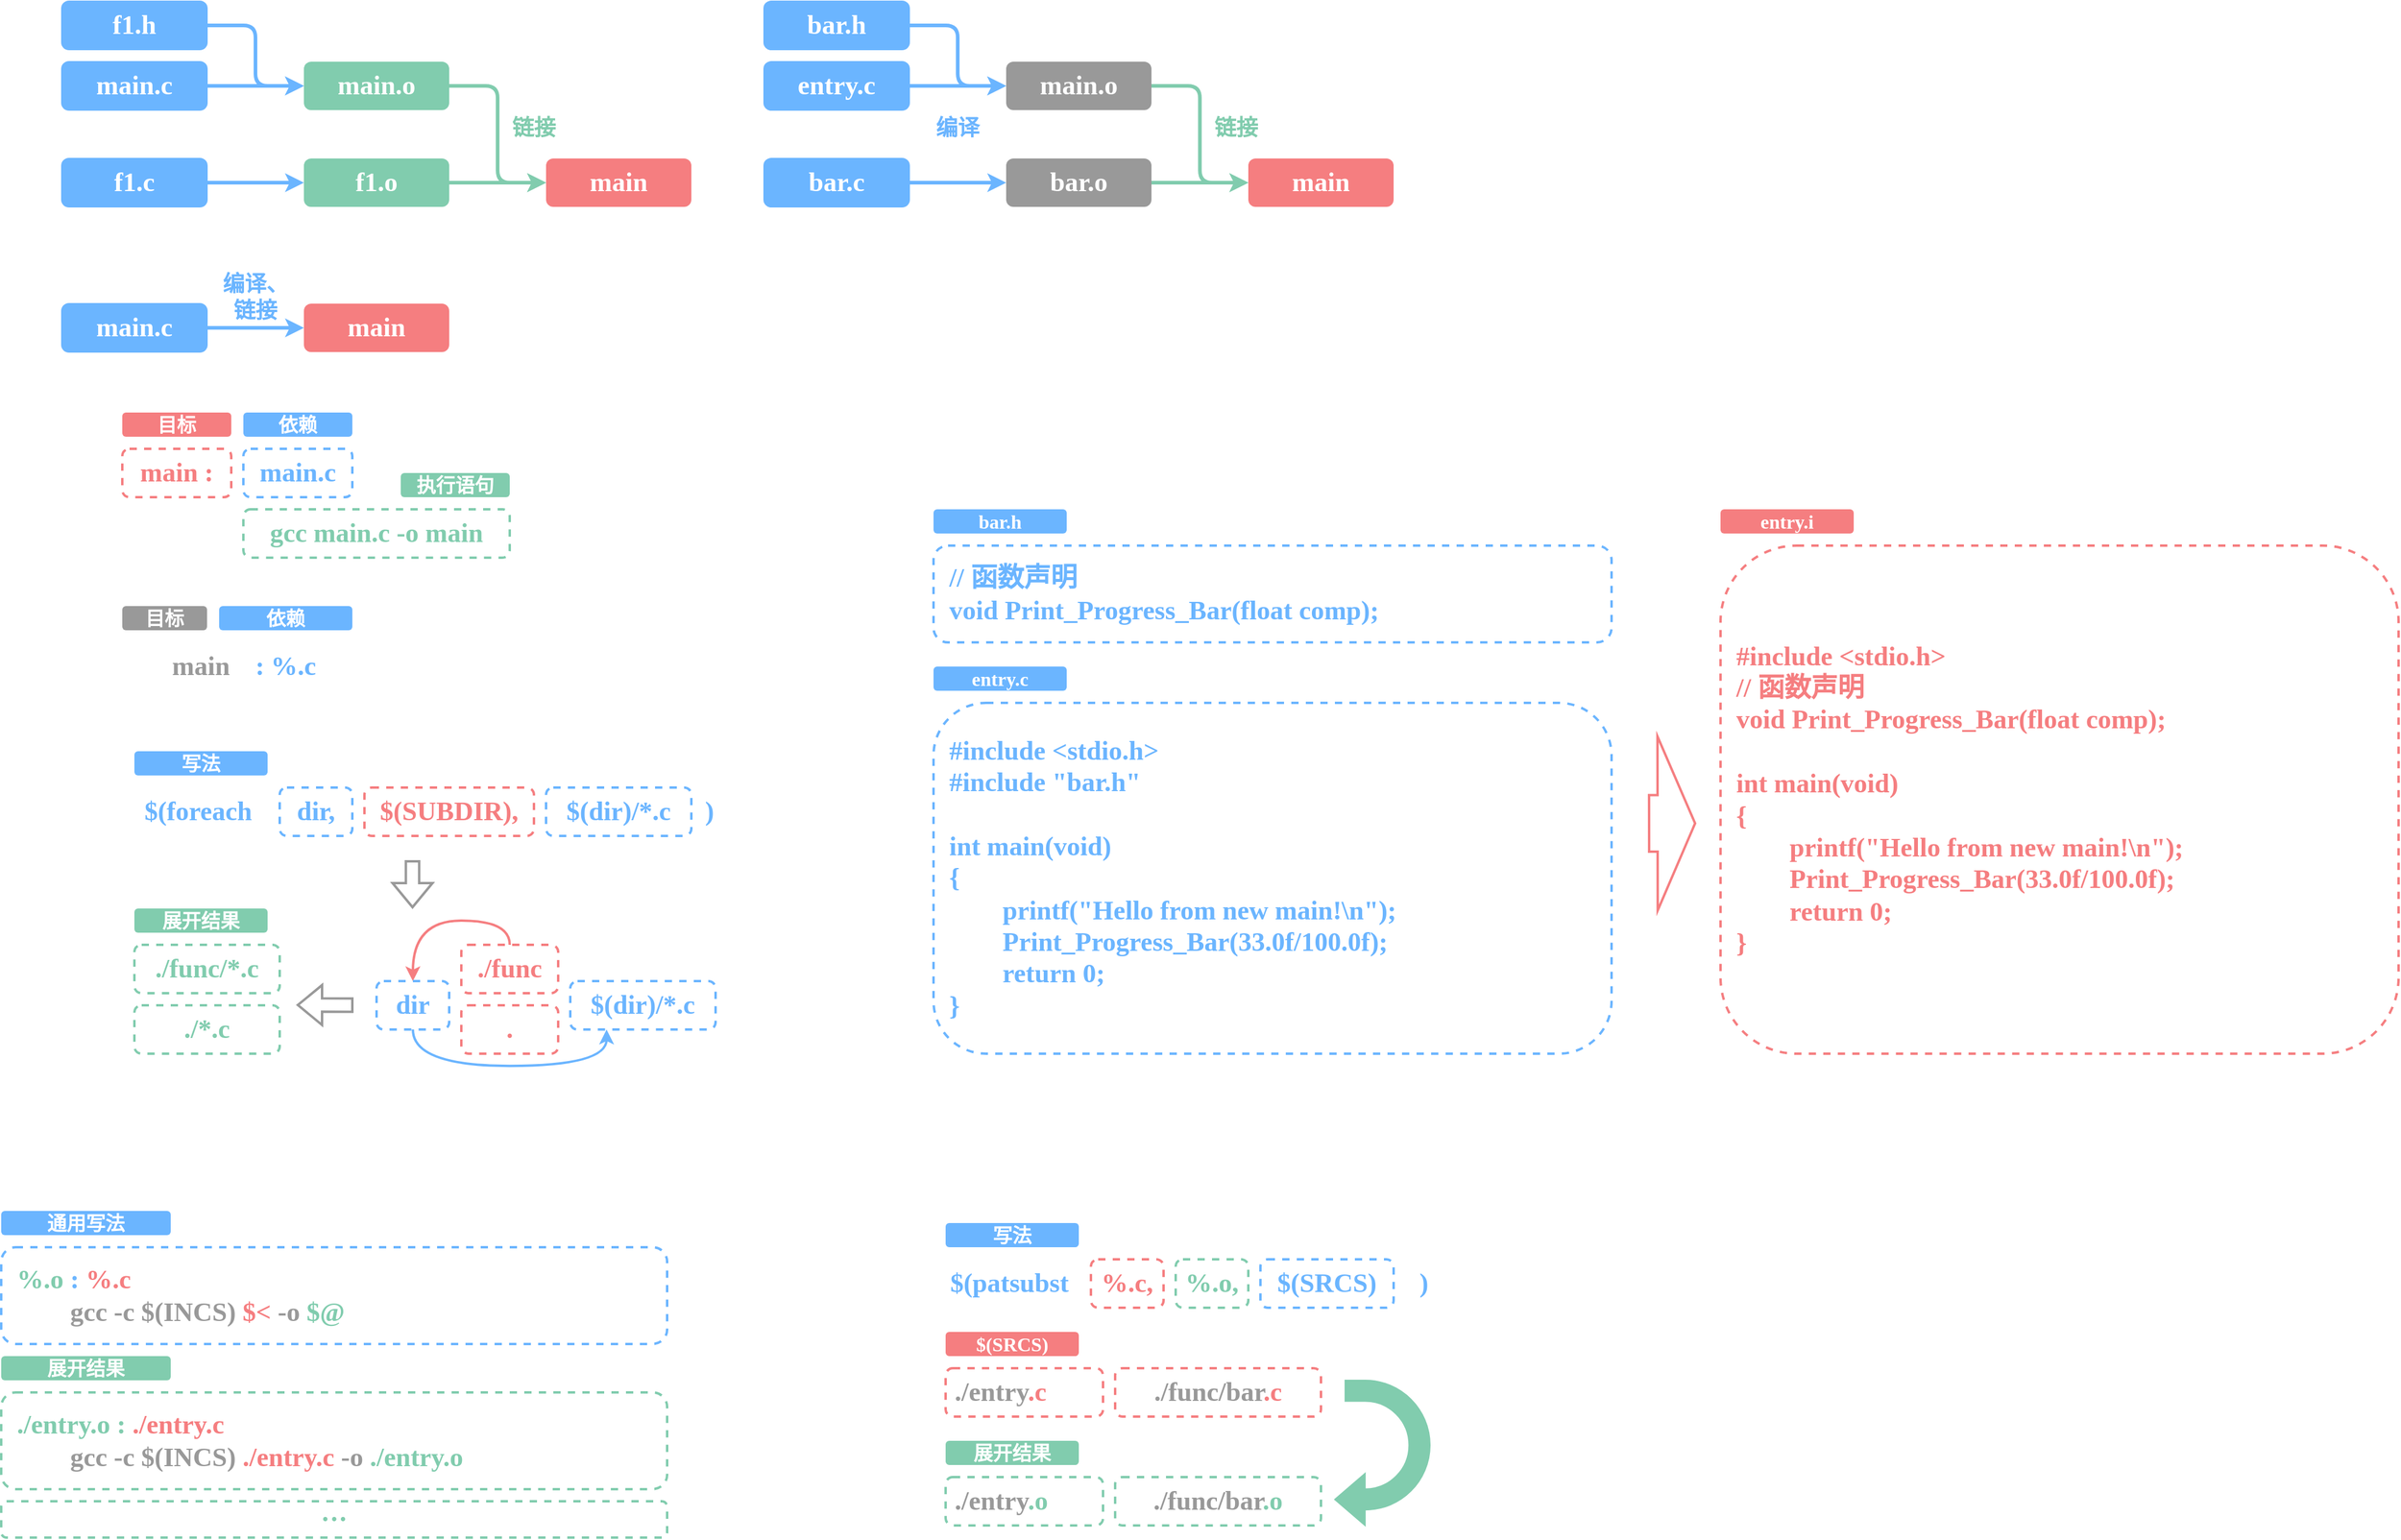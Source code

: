 <mxfile version="21.2.1" type="device">
  <diagram name="第 1 页" id="FBhuhilKmYYwcZSIrgZr">
    <mxGraphModel dx="1288" dy="972" grid="1" gridSize="10" guides="1" tooltips="1" connect="1" arrows="1" fold="1" page="1" pageScale="1" pageWidth="827" pageHeight="1169" math="0" shadow="0">
      <root>
        <mxCell id="0" />
        <mxCell id="1" parent="0" />
        <mxCell id="dmTh6fYggep_ElsgC0sf-10" style="edgeStyle=orthogonalEdgeStyle;rounded=0;orthogonalLoop=1;jettySize=auto;html=1;exitX=1;exitY=0.5;exitDx=0;exitDy=0;entryX=0;entryY=0.5;entryDx=0;entryDy=0;strokeColor=#6BB5FF;strokeWidth=3;" parent="1" source="dmTh6fYggep_ElsgC0sf-2" target="dmTh6fYggep_ElsgC0sf-7" edge="1">
          <mxGeometry relative="1" as="geometry" />
        </mxCell>
        <mxCell id="dmTh6fYggep_ElsgC0sf-2" value="main.c" style="rounded=1;whiteSpace=wrap;html=1;fillColor=#6BB5FF;strokeColor=#6BB5FF;fontStyle=1;fontFamily=Comic Sans MS;fontSize=22;fontColor=#FFFFFF;" parent="1" vertex="1">
          <mxGeometry x="240" y="240" width="120" height="40" as="geometry" />
        </mxCell>
        <mxCell id="dmTh6fYggep_ElsgC0sf-14" style="edgeStyle=orthogonalEdgeStyle;rounded=0;orthogonalLoop=1;jettySize=auto;html=1;exitX=1;exitY=0.5;exitDx=0;exitDy=0;entryX=0;entryY=0.5;entryDx=0;entryDy=0;strokeColor=#6BB5FF;strokeWidth=3;" parent="1" source="dmTh6fYggep_ElsgC0sf-6" target="dmTh6fYggep_ElsgC0sf-13" edge="1">
          <mxGeometry relative="1" as="geometry" />
        </mxCell>
        <mxCell id="dmTh6fYggep_ElsgC0sf-6" value="f1.c" style="rounded=1;whiteSpace=wrap;html=1;fillColor=#6BB5FF;strokeColor=#6BB5FF;fontStyle=1;fontFamily=Comic Sans MS;fontSize=22;fontColor=#FFFFFF;" parent="1" vertex="1">
          <mxGeometry x="240" y="320" width="120" height="40" as="geometry" />
        </mxCell>
        <mxCell id="dmTh6fYggep_ElsgC0sf-17" style="edgeStyle=orthogonalEdgeStyle;rounded=1;orthogonalLoop=1;jettySize=auto;html=1;exitX=1;exitY=0.5;exitDx=0;exitDy=0;entryX=0;entryY=0.5;entryDx=0;entryDy=0;strokeColor=#81CCAE;strokeWidth=3;fontFamily=HYYouYuan;fontSize=18;fontColor=#6BB5FF;" parent="1" source="dmTh6fYggep_ElsgC0sf-7" target="dmTh6fYggep_ElsgC0sf-16" edge="1">
          <mxGeometry relative="1" as="geometry" />
        </mxCell>
        <mxCell id="dmTh6fYggep_ElsgC0sf-7" value="main.o" style="rounded=1;whiteSpace=wrap;html=1;fillColor=#81CCAE;strokeColor=none;fontStyle=1;fontFamily=Comic Sans MS;fontSize=22;fontColor=#FFFFFF;" parent="1" vertex="1">
          <mxGeometry x="440" y="240" width="120" height="40" as="geometry" />
        </mxCell>
        <mxCell id="dmTh6fYggep_ElsgC0sf-12" style="edgeStyle=orthogonalEdgeStyle;rounded=1;orthogonalLoop=1;jettySize=auto;html=1;exitX=1;exitY=0.5;exitDx=0;exitDy=0;entryX=0;entryY=0.5;entryDx=0;entryDy=0;strokeColor=#6BB5FF;strokeWidth=3;" parent="1" source="dmTh6fYggep_ElsgC0sf-11" target="dmTh6fYggep_ElsgC0sf-7" edge="1">
          <mxGeometry relative="1" as="geometry" />
        </mxCell>
        <mxCell id="dmTh6fYggep_ElsgC0sf-11" value="f1.h" style="rounded=1;whiteSpace=wrap;html=1;fillColor=#6BB5FF;strokeColor=#6BB5FF;fontStyle=1;fontFamily=Comic Sans MS;fontSize=22;fontColor=#FFFFFF;" parent="1" vertex="1">
          <mxGeometry x="240" y="190" width="120" height="40" as="geometry" />
        </mxCell>
        <mxCell id="dmTh6fYggep_ElsgC0sf-18" style="edgeStyle=orthogonalEdgeStyle;rounded=1;orthogonalLoop=1;jettySize=auto;html=1;exitX=1;exitY=0.5;exitDx=0;exitDy=0;strokeColor=#81CCAE;strokeWidth=3;fontFamily=HYYouYuan;fontSize=18;fontColor=#6BB5FF;" parent="1" source="dmTh6fYggep_ElsgC0sf-13" edge="1">
          <mxGeometry relative="1" as="geometry">
            <mxPoint x="640" y="340" as="targetPoint" />
          </mxGeometry>
        </mxCell>
        <mxCell id="dmTh6fYggep_ElsgC0sf-13" value="f1.o" style="rounded=1;whiteSpace=wrap;html=1;fillColor=#81CCAE;strokeColor=none;fontStyle=1;fontFamily=Comic Sans MS;fontSize=22;fontColor=#FFFFFF;" parent="1" vertex="1">
          <mxGeometry x="440" y="320" width="120" height="40" as="geometry" />
        </mxCell>
        <mxCell id="dmTh6fYggep_ElsgC0sf-16" value="main" style="rounded=1;whiteSpace=wrap;html=1;fillColor=#F57E80;strokeColor=none;fontStyle=1;fontFamily=Comic Sans MS;fontSize=22;fontColor=#FFFFFF;" parent="1" vertex="1">
          <mxGeometry x="640" y="320" width="120" height="40" as="geometry" />
        </mxCell>
        <mxCell id="dmTh6fYggep_ElsgC0sf-19" value="链接" style="text;html=1;strokeColor=none;fillColor=none;align=center;verticalAlign=middle;whiteSpace=wrap;rounded=0;fontFamily=HYYouYuan;fontSize=18;fontStyle=1;fontColor=#81CCAE;" parent="1" vertex="1">
          <mxGeometry x="600" y="280" width="60" height="30" as="geometry" />
        </mxCell>
        <mxCell id="dmTh6fYggep_ElsgC0sf-23" style="edgeStyle=orthogonalEdgeStyle;rounded=1;orthogonalLoop=1;jettySize=auto;html=1;exitX=1;exitY=0.5;exitDx=0;exitDy=0;entryX=0;entryY=0.5;entryDx=0;entryDy=0;strokeColor=#6BB5FF;strokeWidth=3;fontFamily=HYYouYuan;fontSize=18;fontColor=#94EBC8;" parent="1" source="dmTh6fYggep_ElsgC0sf-21" target="dmTh6fYggep_ElsgC0sf-22" edge="1">
          <mxGeometry relative="1" as="geometry" />
        </mxCell>
        <mxCell id="dmTh6fYggep_ElsgC0sf-21" value="main.c" style="rounded=1;whiteSpace=wrap;html=1;fillColor=#6BB5FF;strokeColor=#6BB5FF;fontStyle=1;fontFamily=Comic Sans MS;fontSize=22;fontColor=#FFFFFF;" parent="1" vertex="1">
          <mxGeometry x="240" y="440" width="120" height="40" as="geometry" />
        </mxCell>
        <mxCell id="dmTh6fYggep_ElsgC0sf-22" value="main" style="rounded=1;whiteSpace=wrap;html=1;fillColor=#F57E80;strokeColor=none;fontStyle=1;fontFamily=Comic Sans MS;fontSize=22;fontColor=#FFFFFF;" parent="1" vertex="1">
          <mxGeometry x="440" y="440" width="120" height="40" as="geometry" />
        </mxCell>
        <mxCell id="dmTh6fYggep_ElsgC0sf-24" value="编译、链接" style="text;html=1;strokeColor=none;fillColor=none;align=center;verticalAlign=middle;whiteSpace=wrap;rounded=0;fontFamily=HYYouYuan;fontSize=18;fontStyle=1;fontColor=#6BB5FF;" parent="1" vertex="1">
          <mxGeometry x="370" y="420" width="60" height="30" as="geometry" />
        </mxCell>
        <mxCell id="dmTh6fYggep_ElsgC0sf-25" value="main.c" style="rounded=1;whiteSpace=wrap;html=1;fillColor=none;strokeColor=#6BB5FF;fontStyle=1;fontFamily=Comic Sans MS;fontSize=22;fontColor=#6BB5FF;dashed=1;strokeWidth=2;" parent="1" vertex="1">
          <mxGeometry x="390" y="560" width="90" height="40" as="geometry" />
        </mxCell>
        <mxCell id="dmTh6fYggep_ElsgC0sf-26" value="main&amp;nbsp;:" style="rounded=1;whiteSpace=wrap;html=1;fillColor=none;strokeColor=#F57E80;fontStyle=1;fontFamily=Comic Sans MS;fontSize=22;fontColor=#F57E80;dashed=1;strokeWidth=2;" parent="1" vertex="1">
          <mxGeometry x="290" y="560" width="90" height="40" as="geometry" />
        </mxCell>
        <mxCell id="dmTh6fYggep_ElsgC0sf-28" value="gcc main.c -o main" style="rounded=1;whiteSpace=wrap;html=1;fillColor=none;strokeColor=#81CCAE;fontStyle=1;fontFamily=Comic Sans MS;fontSize=22;fontColor=#81CCAE;dashed=1;strokeWidth=2;" parent="1" vertex="1">
          <mxGeometry x="390" y="610" width="220" height="40" as="geometry" />
        </mxCell>
        <mxCell id="dmTh6fYggep_ElsgC0sf-31" value="目标" style="text;html=1;strokeColor=none;fillColor=#F57E80;align=center;verticalAlign=middle;whiteSpace=wrap;rounded=1;fontSize=16;fontFamily=HYYouYuan;fontColor=#FFFFFF;fontStyle=1" parent="1" vertex="1">
          <mxGeometry x="290" y="530" width="90" height="20" as="geometry" />
        </mxCell>
        <mxCell id="dmTh6fYggep_ElsgC0sf-32" value="依赖" style="text;html=1;strokeColor=none;fillColor=#6BB5FF;align=center;verticalAlign=middle;whiteSpace=wrap;rounded=1;fontSize=16;fontFamily=HYYouYuan;fontColor=#FFFFFF;fontStyle=1" parent="1" vertex="1">
          <mxGeometry x="390" y="530" width="90" height="20" as="geometry" />
        </mxCell>
        <mxCell id="dmTh6fYggep_ElsgC0sf-33" value="执行语句" style="text;html=1;strokeColor=none;fillColor=#81CCAE;align=center;verticalAlign=middle;whiteSpace=wrap;rounded=1;fontSize=16;fontFamily=HYYouYuan;fontColor=#FFFFFF;fontStyle=1" parent="1" vertex="1">
          <mxGeometry x="520" y="580" width="90" height="20" as="geometry" />
        </mxCell>
        <mxCell id="2RnYh8m3vNNR04iLF3ZO-1" value=": %.c" style="rounded=1;whiteSpace=wrap;html=1;fillColor=none;strokeColor=none;fontStyle=1;fontFamily=Comic Sans MS;fontSize=22;fontColor=#6BB5FF;dashed=1;strokeWidth=2;" parent="1" vertex="1">
          <mxGeometry x="370" y="720" width="110" height="40" as="geometry" />
        </mxCell>
        <mxCell id="2RnYh8m3vNNR04iLF3ZO-2" value="main" style="rounded=1;whiteSpace=wrap;html=1;fillColor=none;strokeColor=none;fontStyle=1;fontFamily=Comic Sans MS;fontSize=22;fontColor=#999999;dashed=1;strokeWidth=2;" parent="1" vertex="1">
          <mxGeometry x="320" y="720" width="70" height="40" as="geometry" />
        </mxCell>
        <mxCell id="2RnYh8m3vNNR04iLF3ZO-4" value="目标" style="text;html=1;strokeColor=none;fillColor=#999999;align=center;verticalAlign=middle;whiteSpace=wrap;rounded=1;fontSize=16;fontFamily=HYYouYuan;fontColor=#FFFFFF;fontStyle=1" parent="1" vertex="1">
          <mxGeometry x="290" y="690" width="70" height="20" as="geometry" />
        </mxCell>
        <mxCell id="2RnYh8m3vNNR04iLF3ZO-5" value="依赖" style="text;html=1;strokeColor=none;fillColor=#6BB5FF;align=center;verticalAlign=middle;whiteSpace=wrap;rounded=1;fontSize=16;fontFamily=HYYouYuan;fontColor=#FFFFFF;fontStyle=1" parent="1" vertex="1">
          <mxGeometry x="370" y="690" width="110" height="20" as="geometry" />
        </mxCell>
        <mxCell id="5TOgeOr0YjmLFH-npsvK-1" value="&amp;nbsp;$(foreach" style="rounded=1;whiteSpace=wrap;html=1;fillColor=none;strokeColor=none;fontStyle=1;fontFamily=Comic Sans MS;fontSize=22;fontColor=#6BB5FF;dashed=1;strokeWidth=2;align=center;" parent="1" vertex="1">
          <mxGeometry x="290" y="840" width="120" height="40" as="geometry" />
        </mxCell>
        <mxCell id="5TOgeOr0YjmLFH-npsvK-3" value="dir," style="rounded=1;whiteSpace=wrap;html=1;fillColor=none;strokeColor=#6BB5FF;fontStyle=1;fontFamily=Comic Sans MS;fontSize=22;fontColor=#6BB5FF;dashed=1;strokeWidth=2;" parent="1" vertex="1">
          <mxGeometry x="420" y="840" width="60" height="40" as="geometry" />
        </mxCell>
        <mxCell id="5TOgeOr0YjmLFH-npsvK-4" value="$(SUBDIR)," style="rounded=1;whiteSpace=wrap;html=1;fillColor=none;strokeColor=#F57E80;fontStyle=1;fontFamily=Comic Sans MS;fontSize=22;fontColor=#F57E80;dashed=1;strokeWidth=2;" parent="1" vertex="1">
          <mxGeometry x="490" y="840" width="140" height="40" as="geometry" />
        </mxCell>
        <mxCell id="5TOgeOr0YjmLFH-npsvK-5" value="$(dir)/*.c" style="rounded=1;whiteSpace=wrap;html=1;fillColor=none;strokeColor=#6BB5FF;fontStyle=1;fontFamily=Comic Sans MS;fontSize=22;fontColor=#6BB5FF;dashed=1;strokeWidth=2;" parent="1" vertex="1">
          <mxGeometry x="640" y="840" width="120" height="40" as="geometry" />
        </mxCell>
        <mxCell id="5TOgeOr0YjmLFH-npsvK-6" value=")" style="rounded=1;whiteSpace=wrap;html=1;fillColor=none;strokeColor=none;fontStyle=1;fontFamily=Comic Sans MS;fontSize=22;fontColor=#6BB5FF;dashed=1;strokeWidth=2;align=center;" parent="1" vertex="1">
          <mxGeometry x="760" y="840" width="30" height="40" as="geometry" />
        </mxCell>
        <mxCell id="5TOgeOr0YjmLFH-npsvK-9" style="edgeStyle=orthogonalEdgeStyle;rounded=0;orthogonalLoop=1;jettySize=auto;html=1;exitX=0.5;exitY=0;exitDx=0;exitDy=0;entryX=0.5;entryY=0;entryDx=0;entryDy=0;curved=1;strokeWidth=2;strokeColor=#F57E80;" parent="1" source="5TOgeOr0YjmLFH-npsvK-7" target="5TOgeOr0YjmLFH-npsvK-8" edge="1">
          <mxGeometry relative="1" as="geometry" />
        </mxCell>
        <mxCell id="5TOgeOr0YjmLFH-npsvK-7" value="./func" style="rounded=1;whiteSpace=wrap;html=1;fillColor=none;strokeColor=#F57E80;fontStyle=1;fontFamily=Comic Sans MS;fontSize=22;fontColor=#F57E80;dashed=1;strokeWidth=2;" parent="1" vertex="1">
          <mxGeometry x="570" y="970.0" width="80" height="40" as="geometry" />
        </mxCell>
        <mxCell id="5TOgeOr0YjmLFH-npsvK-11" style="edgeStyle=orthogonalEdgeStyle;curved=1;rounded=0;orthogonalLoop=1;jettySize=auto;html=1;exitX=0.5;exitY=1;exitDx=0;exitDy=0;entryX=0.25;entryY=1;entryDx=0;entryDy=0;strokeColor=#6BB5FF;strokeWidth=2;" parent="1" source="5TOgeOr0YjmLFH-npsvK-8" target="5TOgeOr0YjmLFH-npsvK-10" edge="1">
          <mxGeometry relative="1" as="geometry">
            <Array as="points">
              <mxPoint x="530" y="1070.09" />
              <mxPoint x="690" y="1070.09" />
            </Array>
          </mxGeometry>
        </mxCell>
        <mxCell id="5TOgeOr0YjmLFH-npsvK-8" value="dir" style="rounded=1;whiteSpace=wrap;html=1;fillColor=none;strokeColor=#6BB5FF;fontStyle=1;fontFamily=Comic Sans MS;fontSize=22;fontColor=#6BB5FF;dashed=1;strokeWidth=2;" parent="1" vertex="1">
          <mxGeometry x="500" y="1000.06" width="60" height="40" as="geometry" />
        </mxCell>
        <mxCell id="5TOgeOr0YjmLFH-npsvK-10" value="$(dir)/*.c" style="rounded=1;whiteSpace=wrap;html=1;fillColor=none;strokeColor=#6BB5FF;fontStyle=1;fontFamily=Comic Sans MS;fontSize=22;fontColor=#6BB5FF;dashed=1;strokeWidth=2;" parent="1" vertex="1">
          <mxGeometry x="660" y="1000.06" width="120" height="40" as="geometry" />
        </mxCell>
        <mxCell id="5TOgeOr0YjmLFH-npsvK-28" value="" style="shape=flexArrow;endArrow=classic;html=1;rounded=0;strokeColor=#999999;strokeWidth=2;" parent="1" edge="1">
          <mxGeometry width="50" height="50" relative="1" as="geometry">
            <mxPoint x="481" y="1019.83" as="sourcePoint" />
            <mxPoint x="434" y="1019.77" as="targetPoint" />
          </mxGeometry>
        </mxCell>
        <mxCell id="5TOgeOr0YjmLFH-npsvK-32" value="./func/*.c" style="rounded=1;whiteSpace=wrap;html=1;fillColor=none;strokeColor=#81CCAE;fontStyle=1;fontFamily=Comic Sans MS;fontSize=22;fontColor=#81CCAE;dashed=1;strokeWidth=2;" parent="1" vertex="1">
          <mxGeometry x="300" y="970.0" width="120" height="40" as="geometry" />
        </mxCell>
        <mxCell id="5TOgeOr0YjmLFH-npsvK-33" value="." style="rounded=1;whiteSpace=wrap;html=1;fillColor=none;strokeColor=#F57E80;fontStyle=1;fontFamily=Comic Sans MS;fontSize=22;fontColor=#F57E80;dashed=1;strokeWidth=2;" parent="1" vertex="1">
          <mxGeometry x="570" y="1020.0" width="80" height="40" as="geometry" />
        </mxCell>
        <mxCell id="5TOgeOr0YjmLFH-npsvK-34" value="./*.c" style="rounded=1;whiteSpace=wrap;html=1;fillColor=none;strokeColor=#81CCAE;fontStyle=1;fontFamily=Comic Sans MS;fontSize=22;fontColor=#81CCAE;dashed=1;strokeWidth=2;" parent="1" vertex="1">
          <mxGeometry x="300" y="1020.0" width="120" height="40" as="geometry" />
        </mxCell>
        <mxCell id="5TOgeOr0YjmLFH-npsvK-35" value="" style="shape=flexArrow;endArrow=classic;html=1;rounded=0;strokeColor=#999999;strokeWidth=2;" parent="1" edge="1">
          <mxGeometry width="50" height="50" relative="1" as="geometry">
            <mxPoint x="529.71" y="900" as="sourcePoint" />
            <mxPoint x="529.71" y="939.94" as="targetPoint" />
          </mxGeometry>
        </mxCell>
        <mxCell id="TkIjqa0i_HGDWWnGM9GY-1" value="&amp;nbsp; // 函数声明&lt;br&gt;&amp;nbsp; void Print_Progress_Bar(float comp);" style="rounded=1;whiteSpace=wrap;html=1;fillColor=none;strokeColor=#6BB5FF;fontStyle=1;fontFamily=Comic Sans MS;fontSize=22;fontColor=#6BB5FF;dashed=1;strokeWidth=2;align=left;" parent="1" vertex="1">
          <mxGeometry x="960" y="640" width="560" height="80" as="geometry" />
        </mxCell>
        <mxCell id="TkIjqa0i_HGDWWnGM9GY-5" value="写法" style="text;html=1;strokeColor=none;fillColor=#6BB5FF;align=center;verticalAlign=middle;whiteSpace=wrap;rounded=1;fontSize=16;fontFamily=HYYouYuan;fontColor=#FFFFFF;fontStyle=1" parent="1" vertex="1">
          <mxGeometry x="300" y="810" width="110" height="20" as="geometry" />
        </mxCell>
        <mxCell id="TkIjqa0i_HGDWWnGM9GY-6" value="&lt;div&gt;&amp;nbsp; #include &amp;lt;stdio.h&amp;gt;&lt;/div&gt;&lt;div&gt;&amp;nbsp; #include &quot;bar.h&quot;&lt;/div&gt;&lt;div&gt;&amp;nbsp;&amp;nbsp;&lt;/div&gt;&lt;div&gt;&amp;nbsp; int main(void)&lt;/div&gt;&lt;div&gt;&amp;nbsp; {&lt;/div&gt;&lt;div&gt;&amp;nbsp; &amp;nbsp; &amp;nbsp; &amp;nbsp; &amp;nbsp; printf(&quot;Hello from new main!\n&quot;);&lt;/div&gt;&lt;div&gt;&amp;nbsp; &amp;nbsp; &amp;nbsp; &amp;nbsp; &amp;nbsp; Print_Progress_Bar(33.0f/100.0f);&lt;/div&gt;&lt;div&gt;&amp;nbsp; &amp;nbsp; &amp;nbsp; &amp;nbsp; &amp;nbsp; return 0;&lt;/div&gt;&lt;div&gt;&amp;nbsp; }&lt;/div&gt;" style="rounded=1;whiteSpace=wrap;html=1;fillColor=none;strokeColor=#6BB5FF;fontStyle=1;fontFamily=Comic Sans MS;fontSize=22;fontColor=#6BB5FF;dashed=1;strokeWidth=2;align=left;" parent="1" vertex="1">
          <mxGeometry x="960" y="770" width="560" height="290" as="geometry" />
        </mxCell>
        <mxCell id="TkIjqa0i_HGDWWnGM9GY-7" value="通用写法" style="text;html=1;strokeColor=none;fillColor=#6BB5FF;align=center;verticalAlign=middle;whiteSpace=wrap;rounded=1;fontSize=16;fontFamily=HYYouYuan;fontColor=#FFFFFF;fontStyle=1" parent="1" vertex="1">
          <mxGeometry x="190" y="1190" width="140" height="20" as="geometry" />
        </mxCell>
        <mxCell id="TkIjqa0i_HGDWWnGM9GY-8" value="" style="shape=flexArrow;endArrow=classic;html=1;rounded=0;strokeColor=#F57E80;strokeWidth=2;endWidth=94.861;endSize=9.658;width=45.833;" parent="1" edge="1">
          <mxGeometry width="50" height="50" relative="1" as="geometry">
            <mxPoint x="1550" y="869.64" as="sourcePoint" />
            <mxPoint x="1590" y="869.58" as="targetPoint" />
          </mxGeometry>
        </mxCell>
        <mxCell id="TkIjqa0i_HGDWWnGM9GY-9" value="&lt;div&gt;&amp;nbsp; #include &amp;lt;stdio.h&amp;gt;&lt;/div&gt;&lt;div&gt;&lt;font color=&quot;#f57e80&quot;&gt;&amp;nbsp;&lt;/font&gt; // 函数声明&lt;/div&gt;&lt;div&gt;&amp;nbsp; void Print_Progress_Bar(float comp);&lt;/div&gt;&lt;div&gt;&amp;nbsp;&amp;nbsp;&lt;/div&gt;&lt;div&gt;&amp;nbsp; int main(void)&lt;/div&gt;&lt;div&gt;&amp;nbsp; {&lt;/div&gt;&lt;div&gt;&amp;nbsp; &amp;nbsp; &amp;nbsp; &amp;nbsp; &amp;nbsp; printf(&quot;Hello from new main!\n&quot;);&lt;/div&gt;&lt;div&gt;&amp;nbsp; &amp;nbsp; &amp;nbsp; &amp;nbsp; &amp;nbsp; Print_Progress_Bar(33.0f/100.0f);&lt;/div&gt;&lt;div&gt;&amp;nbsp; &amp;nbsp; &amp;nbsp; &amp;nbsp; &amp;nbsp; return 0;&lt;/div&gt;&lt;div&gt;&amp;nbsp; }&lt;/div&gt;" style="rounded=1;whiteSpace=wrap;html=1;fillColor=none;strokeColor=#F57E80;fontStyle=1;fontFamily=Comic Sans MS;fontSize=22;fontColor=#F57E80;dashed=1;strokeWidth=2;align=left;" parent="1" vertex="1">
          <mxGeometry x="1610" y="640" width="560" height="420" as="geometry" />
        </mxCell>
        <mxCell id="TkIjqa0i_HGDWWnGM9GY-10" value="entry.i" style="text;html=1;strokeColor=none;fillColor=#F57E80;align=center;verticalAlign=middle;whiteSpace=wrap;rounded=1;fontSize=16;fontFamily=HYYouYuan;fontColor=#FFFFFF;fontStyle=1" parent="1" vertex="1">
          <mxGeometry x="1610" y="610" width="110" height="20" as="geometry" />
        </mxCell>
        <mxCell id="TkIjqa0i_HGDWWnGM9GY-13" style="edgeStyle=orthogonalEdgeStyle;rounded=0;orthogonalLoop=1;jettySize=auto;html=1;exitX=1;exitY=0.5;exitDx=0;exitDy=0;entryX=0;entryY=0.5;entryDx=0;entryDy=0;strokeColor=#6BB5FF;strokeWidth=3;" parent="1" source="TkIjqa0i_HGDWWnGM9GY-14" target="TkIjqa0i_HGDWWnGM9GY-18" edge="1">
          <mxGeometry relative="1" as="geometry" />
        </mxCell>
        <mxCell id="TkIjqa0i_HGDWWnGM9GY-14" value="entry.c" style="rounded=1;whiteSpace=wrap;html=1;fillColor=#6BB5FF;strokeColor=#6BB5FF;fontStyle=1;fontFamily=Comic Sans MS;fontSize=22;fontColor=#FFFFFF;" parent="1" vertex="1">
          <mxGeometry x="820" y="240" width="120" height="40" as="geometry" />
        </mxCell>
        <mxCell id="TkIjqa0i_HGDWWnGM9GY-15" style="edgeStyle=orthogonalEdgeStyle;rounded=0;orthogonalLoop=1;jettySize=auto;html=1;exitX=1;exitY=0.5;exitDx=0;exitDy=0;entryX=0;entryY=0.5;entryDx=0;entryDy=0;strokeColor=#6BB5FF;strokeWidth=3;" parent="1" source="TkIjqa0i_HGDWWnGM9GY-16" target="TkIjqa0i_HGDWWnGM9GY-22" edge="1">
          <mxGeometry relative="1" as="geometry" />
        </mxCell>
        <mxCell id="TkIjqa0i_HGDWWnGM9GY-16" value="bar.c" style="rounded=1;whiteSpace=wrap;html=1;fillColor=#6BB5FF;strokeColor=#6BB5FF;fontStyle=1;fontFamily=Comic Sans MS;fontSize=22;fontColor=#FFFFFF;" parent="1" vertex="1">
          <mxGeometry x="820" y="320" width="120" height="40" as="geometry" />
        </mxCell>
        <mxCell id="TkIjqa0i_HGDWWnGM9GY-17" style="edgeStyle=orthogonalEdgeStyle;rounded=1;orthogonalLoop=1;jettySize=auto;html=1;exitX=1;exitY=0.5;exitDx=0;exitDy=0;entryX=0;entryY=0.5;entryDx=0;entryDy=0;strokeColor=#81CCAE;strokeWidth=3;fontFamily=HYYouYuan;fontSize=18;fontColor=#81CCAE;" parent="1" source="TkIjqa0i_HGDWWnGM9GY-18" target="TkIjqa0i_HGDWWnGM9GY-23" edge="1">
          <mxGeometry relative="1" as="geometry" />
        </mxCell>
        <mxCell id="TkIjqa0i_HGDWWnGM9GY-18" value="main.o" style="rounded=1;whiteSpace=wrap;html=1;fillColor=#999999;strokeColor=none;fontStyle=1;fontFamily=Comic Sans MS;fontSize=22;fontColor=#FFFFFF;" parent="1" vertex="1">
          <mxGeometry x="1020" y="240" width="120" height="40" as="geometry" />
        </mxCell>
        <mxCell id="TkIjqa0i_HGDWWnGM9GY-19" style="edgeStyle=orthogonalEdgeStyle;rounded=1;orthogonalLoop=1;jettySize=auto;html=1;exitX=1;exitY=0.5;exitDx=0;exitDy=0;entryX=0;entryY=0.5;entryDx=0;entryDy=0;strokeColor=#6BB5FF;strokeWidth=3;" parent="1" source="TkIjqa0i_HGDWWnGM9GY-20" target="TkIjqa0i_HGDWWnGM9GY-18" edge="1">
          <mxGeometry relative="1" as="geometry" />
        </mxCell>
        <mxCell id="TkIjqa0i_HGDWWnGM9GY-20" value="bar.h" style="rounded=1;whiteSpace=wrap;html=1;fillColor=#6BB5FF;strokeColor=#6BB5FF;fontStyle=1;fontFamily=Comic Sans MS;fontSize=22;fontColor=#FFFFFF;" parent="1" vertex="1">
          <mxGeometry x="820" y="190" width="120" height="40" as="geometry" />
        </mxCell>
        <mxCell id="TkIjqa0i_HGDWWnGM9GY-21" style="edgeStyle=orthogonalEdgeStyle;rounded=1;orthogonalLoop=1;jettySize=auto;html=1;exitX=1;exitY=0.5;exitDx=0;exitDy=0;strokeColor=#81CCAE;strokeWidth=3;fontFamily=HYYouYuan;fontSize=18;fontColor=#81CCAE;" parent="1" source="TkIjqa0i_HGDWWnGM9GY-22" edge="1">
          <mxGeometry relative="1" as="geometry">
            <mxPoint x="1220" y="340" as="targetPoint" />
          </mxGeometry>
        </mxCell>
        <mxCell id="TkIjqa0i_HGDWWnGM9GY-22" value="bar.o" style="rounded=1;whiteSpace=wrap;html=1;fillColor=#999999;strokeColor=none;fontStyle=1;fontFamily=Comic Sans MS;fontSize=22;fontColor=#FFFFFF;" parent="1" vertex="1">
          <mxGeometry x="1020" y="320" width="120" height="40" as="geometry" />
        </mxCell>
        <mxCell id="TkIjqa0i_HGDWWnGM9GY-23" value="main" style="rounded=1;whiteSpace=wrap;html=1;fillColor=#F57E80;strokeColor=none;fontStyle=1;fontFamily=Comic Sans MS;fontSize=22;fontColor=#FFFFFF;" parent="1" vertex="1">
          <mxGeometry x="1220" y="320" width="120" height="40" as="geometry" />
        </mxCell>
        <mxCell id="TkIjqa0i_HGDWWnGM9GY-24" value="链接" style="text;html=1;strokeColor=none;fillColor=none;align=center;verticalAlign=middle;whiteSpace=wrap;rounded=0;fontFamily=HYYouYuan;fontSize=18;fontStyle=1;fontColor=#81CCAE;" parent="1" vertex="1">
          <mxGeometry x="1180" y="280" width="60" height="30" as="geometry" />
        </mxCell>
        <mxCell id="TkIjqa0i_HGDWWnGM9GY-25" value="编译" style="text;html=1;strokeColor=none;fillColor=none;align=center;verticalAlign=middle;whiteSpace=wrap;rounded=0;fontFamily=HYYouYuan;fontSize=18;fontStyle=1;fontColor=#6BB5FF;" parent="1" vertex="1">
          <mxGeometry x="950" y="280" width="60" height="30" as="geometry" />
        </mxCell>
        <mxCell id="_krDD5OlNL2HFM5RRQN2-1" value="&lt;div&gt;&amp;nbsp; &lt;font color=&quot;#81ccae&quot;&gt;%.o&lt;/font&gt; : &lt;font color=&quot;#f57e80&quot;&gt;%.c&lt;/font&gt;&lt;/div&gt;&lt;div&gt;&amp;nbsp; &amp;nbsp; &amp;nbsp; &amp;nbsp; &amp;nbsp; &lt;font color=&quot;#999999&quot;&gt;gcc -c $(INCS)&lt;/font&gt; &lt;font color=&quot;#f57e80&quot;&gt;$&amp;lt;&lt;/font&gt; &lt;font color=&quot;#999999&quot;&gt;-o&lt;/font&gt; &lt;font color=&quot;#81ccae&quot;&gt;$@&lt;/font&gt;&lt;/div&gt;" style="rounded=1;whiteSpace=wrap;html=1;fillColor=none;strokeColor=#6BB5FF;fontStyle=1;fontFamily=Comic Sans MS;fontSize=22;fontColor=#6BB5FF;dashed=1;strokeWidth=2;align=left;" parent="1" vertex="1">
          <mxGeometry x="190" y="1220" width="550" height="80" as="geometry" />
        </mxCell>
        <mxCell id="_krDD5OlNL2HFM5RRQN2-3" value="展开结果" style="text;html=1;strokeColor=none;fillColor=#81CCAE;align=center;verticalAlign=middle;whiteSpace=wrap;rounded=1;fontSize=16;fontFamily=HYYouYuan;fontColor=#FFFFFF;fontStyle=1" parent="1" vertex="1">
          <mxGeometry x="300" y="940" width="110" height="20" as="geometry" />
        </mxCell>
        <mxCell id="_krDD5OlNL2HFM5RRQN2-5" value="展开结果" style="text;html=1;strokeColor=none;fillColor=#81CCAE;align=center;verticalAlign=middle;whiteSpace=wrap;rounded=1;fontSize=16;fontFamily=HYYouYuan;fontColor=#FFFFFF;fontStyle=1" parent="1" vertex="1">
          <mxGeometry x="190" y="1310" width="140" height="20" as="geometry" />
        </mxCell>
        <mxCell id="_krDD5OlNL2HFM5RRQN2-6" value="&lt;div&gt;&amp;nbsp; ./entry.o : &lt;font color=&quot;#f57e80&quot;&gt;./entry.c&lt;/font&gt;&lt;/div&gt;&lt;div&gt;&amp;nbsp; &amp;nbsp; &amp;nbsp; &amp;nbsp; &amp;nbsp; &lt;font color=&quot;#999999&quot;&gt;gcc -c $(INCS)&lt;/font&gt; &lt;font color=&quot;#f57e80&quot;&gt;./entry.c&lt;/font&gt;&amp;nbsp;&lt;font color=&quot;#999999&quot;&gt;-o&lt;/font&gt; ./entry.o&lt;/div&gt;" style="rounded=1;whiteSpace=wrap;html=1;fillColor=none;strokeColor=#81CCAE;fontStyle=1;fontFamily=Comic Sans MS;fontSize=22;fontColor=#81CCAE;dashed=1;strokeWidth=2;align=left;" parent="1" vertex="1">
          <mxGeometry x="190" y="1340" width="550" height="80" as="geometry" />
        </mxCell>
        <mxCell id="_krDD5OlNL2HFM5RRQN2-8" value="&lt;font face=&quot;HYYouYuan&quot;&gt;···&lt;/font&gt;" style="rounded=1;whiteSpace=wrap;html=1;fillColor=none;strokeColor=#81CCAE;fontStyle=1;fontFamily=Comic Sans MS;fontSize=22;fontColor=#81CCAE;dashed=1;strokeWidth=2;align=center;" parent="1" vertex="1">
          <mxGeometry x="190" y="1430" width="550" height="30" as="geometry" />
        </mxCell>
        <mxCell id="_krDD5OlNL2HFM5RRQN2-9" value="&amp;nbsp;$(patsubst" style="rounded=1;whiteSpace=wrap;html=1;fillColor=none;strokeColor=none;fontStyle=1;fontFamily=Comic Sans MS;fontSize=22;fontColor=#6BB5FF;dashed=1;strokeWidth=2;align=center;" parent="1" vertex="1">
          <mxGeometry x="960" y="1230" width="120" height="40" as="geometry" />
        </mxCell>
        <mxCell id="_krDD5OlNL2HFM5RRQN2-10" value="%.o," style="rounded=1;whiteSpace=wrap;html=1;fillColor=none;strokeColor=#81CCAE;fontStyle=1;fontFamily=Comic Sans MS;fontSize=22;fontColor=#81CCAE;dashed=1;strokeWidth=2;" parent="1" vertex="1">
          <mxGeometry x="1160" y="1230" width="60" height="40" as="geometry" />
        </mxCell>
        <mxCell id="_krDD5OlNL2HFM5RRQN2-11" value="%.c," style="rounded=1;whiteSpace=wrap;html=1;fillColor=none;strokeColor=#F57E80;fontStyle=1;fontFamily=Comic Sans MS;fontSize=22;fontColor=#F57E80;dashed=1;strokeWidth=2;" parent="1" vertex="1">
          <mxGeometry x="1090" y="1230" width="60" height="40" as="geometry" />
        </mxCell>
        <mxCell id="_krDD5OlNL2HFM5RRQN2-12" value="$(SRCS)" style="rounded=1;whiteSpace=wrap;html=1;fillColor=none;strokeColor=#6BB5FF;fontStyle=1;fontFamily=Comic Sans MS;fontSize=22;fontColor=#6BB5FF;dashed=1;strokeWidth=2;" parent="1" vertex="1">
          <mxGeometry x="1230" y="1230" width="110" height="40" as="geometry" />
        </mxCell>
        <mxCell id="_krDD5OlNL2HFM5RRQN2-13" value=")" style="rounded=1;whiteSpace=wrap;html=1;fillColor=none;strokeColor=none;fontStyle=1;fontFamily=Comic Sans MS;fontSize=22;fontColor=#6BB5FF;dashed=1;strokeWidth=2;align=center;" parent="1" vertex="1">
          <mxGeometry x="1350" y="1230" width="30" height="40" as="geometry" />
        </mxCell>
        <mxCell id="_krDD5OlNL2HFM5RRQN2-14" value="写法" style="text;html=1;strokeColor=none;fillColor=#6BB5FF;align=center;verticalAlign=middle;whiteSpace=wrap;rounded=1;fontSize=16;fontFamily=HYYouYuan;fontColor=#FFFFFF;fontStyle=1" parent="1" vertex="1">
          <mxGeometry x="970" y="1200" width="110" height="20" as="geometry" />
        </mxCell>
        <mxCell id="_krDD5OlNL2HFM5RRQN2-15" value="&amp;nbsp;&lt;font color=&quot;#999999&quot;&gt;./entry&lt;/font&gt;&lt;font color=&quot;#f57e80&quot;&gt;.c&lt;/font&gt;" style="rounded=1;whiteSpace=wrap;html=1;fillColor=none;strokeColor=#F57E80;fontStyle=1;fontFamily=Comic Sans MS;fontSize=22;fontColor=#6BB5FF;dashed=1;strokeWidth=2;align=left;" parent="1" vertex="1">
          <mxGeometry x="970" y="1320" width="130" height="40" as="geometry" />
        </mxCell>
        <mxCell id="_krDD5OlNL2HFM5RRQN2-16" value="&lt;font color=&quot;#999999&quot;&gt;./func/bar&lt;/font&gt;&lt;font color=&quot;#f57e80&quot;&gt;.c&lt;/font&gt;" style="rounded=1;whiteSpace=wrap;html=1;fillColor=none;strokeColor=#F57E80;fontStyle=1;fontFamily=Comic Sans MS;fontSize=22;fontColor=#6BB5FF;dashed=1;strokeWidth=2;align=center;" parent="1" vertex="1">
          <mxGeometry x="1110" y="1320" width="170" height="40" as="geometry" />
        </mxCell>
        <mxCell id="_krDD5OlNL2HFM5RRQN2-17" value="$(SRCS)" style="text;html=1;strokeColor=none;fillColor=#F57E80;align=center;verticalAlign=middle;whiteSpace=wrap;rounded=1;fontSize=16;fontFamily=HYYouYuan;fontColor=#FFFFFF;fontStyle=1" parent="1" vertex="1">
          <mxGeometry x="970" y="1290" width="110" height="20" as="geometry" />
        </mxCell>
        <mxCell id="_utDKyFxTzlAmGBQsjGk-2" value="bar.h" style="text;html=1;strokeColor=none;fillColor=#6BB5FF;align=center;verticalAlign=middle;whiteSpace=wrap;rounded=1;fontSize=16;fontFamily=HYYouYuan;fontColor=#FFFFFF;fontStyle=1" vertex="1" parent="1">
          <mxGeometry x="960" y="610" width="110" height="20" as="geometry" />
        </mxCell>
        <mxCell id="_utDKyFxTzlAmGBQsjGk-3" value="entry.c" style="text;html=1;strokeColor=none;fillColor=#6BB5FF;align=center;verticalAlign=middle;whiteSpace=wrap;rounded=1;fontSize=16;fontFamily=HYYouYuan;fontColor=#FFFFFF;fontStyle=1" vertex="1" parent="1">
          <mxGeometry x="960" y="740" width="110" height="20" as="geometry" />
        </mxCell>
        <mxCell id="_utDKyFxTzlAmGBQsjGk-4" value="&amp;nbsp;&lt;font color=&quot;#999999&quot;&gt;./entry&lt;/font&gt;&lt;font color=&quot;#81ccae&quot;&gt;.o&lt;/font&gt;" style="rounded=1;whiteSpace=wrap;html=1;fillColor=none;strokeColor=#81CCAE;fontStyle=1;fontFamily=Comic Sans MS;fontSize=22;fontColor=#6BB5FF;dashed=1;strokeWidth=2;align=left;" vertex="1" parent="1">
          <mxGeometry x="970" y="1410" width="130" height="40" as="geometry" />
        </mxCell>
        <mxCell id="_utDKyFxTzlAmGBQsjGk-5" value="&lt;font color=&quot;#999999&quot;&gt;./func/bar&lt;/font&gt;&lt;font color=&quot;#81ccae&quot;&gt;.o&lt;/font&gt;" style="rounded=1;whiteSpace=wrap;html=1;fillColor=none;strokeColor=#81CCAE;fontStyle=1;fontFamily=Comic Sans MS;fontSize=22;fontColor=#6BB5FF;dashed=1;strokeWidth=2;align=center;" vertex="1" parent="1">
          <mxGeometry x="1110" y="1410" width="170" height="40" as="geometry" />
        </mxCell>
        <mxCell id="_utDKyFxTzlAmGBQsjGk-6" value="展开结果" style="text;html=1;strokeColor=none;fillColor=#81CCAE;align=center;verticalAlign=middle;whiteSpace=wrap;rounded=1;fontSize=16;fontFamily=HYYouYuan;fontColor=#FFFFFF;fontStyle=1" vertex="1" parent="1">
          <mxGeometry x="970" y="1380" width="110" height="20" as="geometry" />
        </mxCell>
        <mxCell id="_utDKyFxTzlAmGBQsjGk-7" value="" style="html=1;shadow=0;dashed=0;align=center;verticalAlign=middle;shape=mxgraph.arrows2.uTurnArrow;dy=8.64;arrowHead=43;dx2=25;rotation=-180;strokeColor=#81CCAE;fillColor=#81CCAE;" vertex="1" parent="1">
          <mxGeometry x="1300" y="1330" width="70" height="120" as="geometry" />
        </mxCell>
      </root>
    </mxGraphModel>
  </diagram>
</mxfile>

